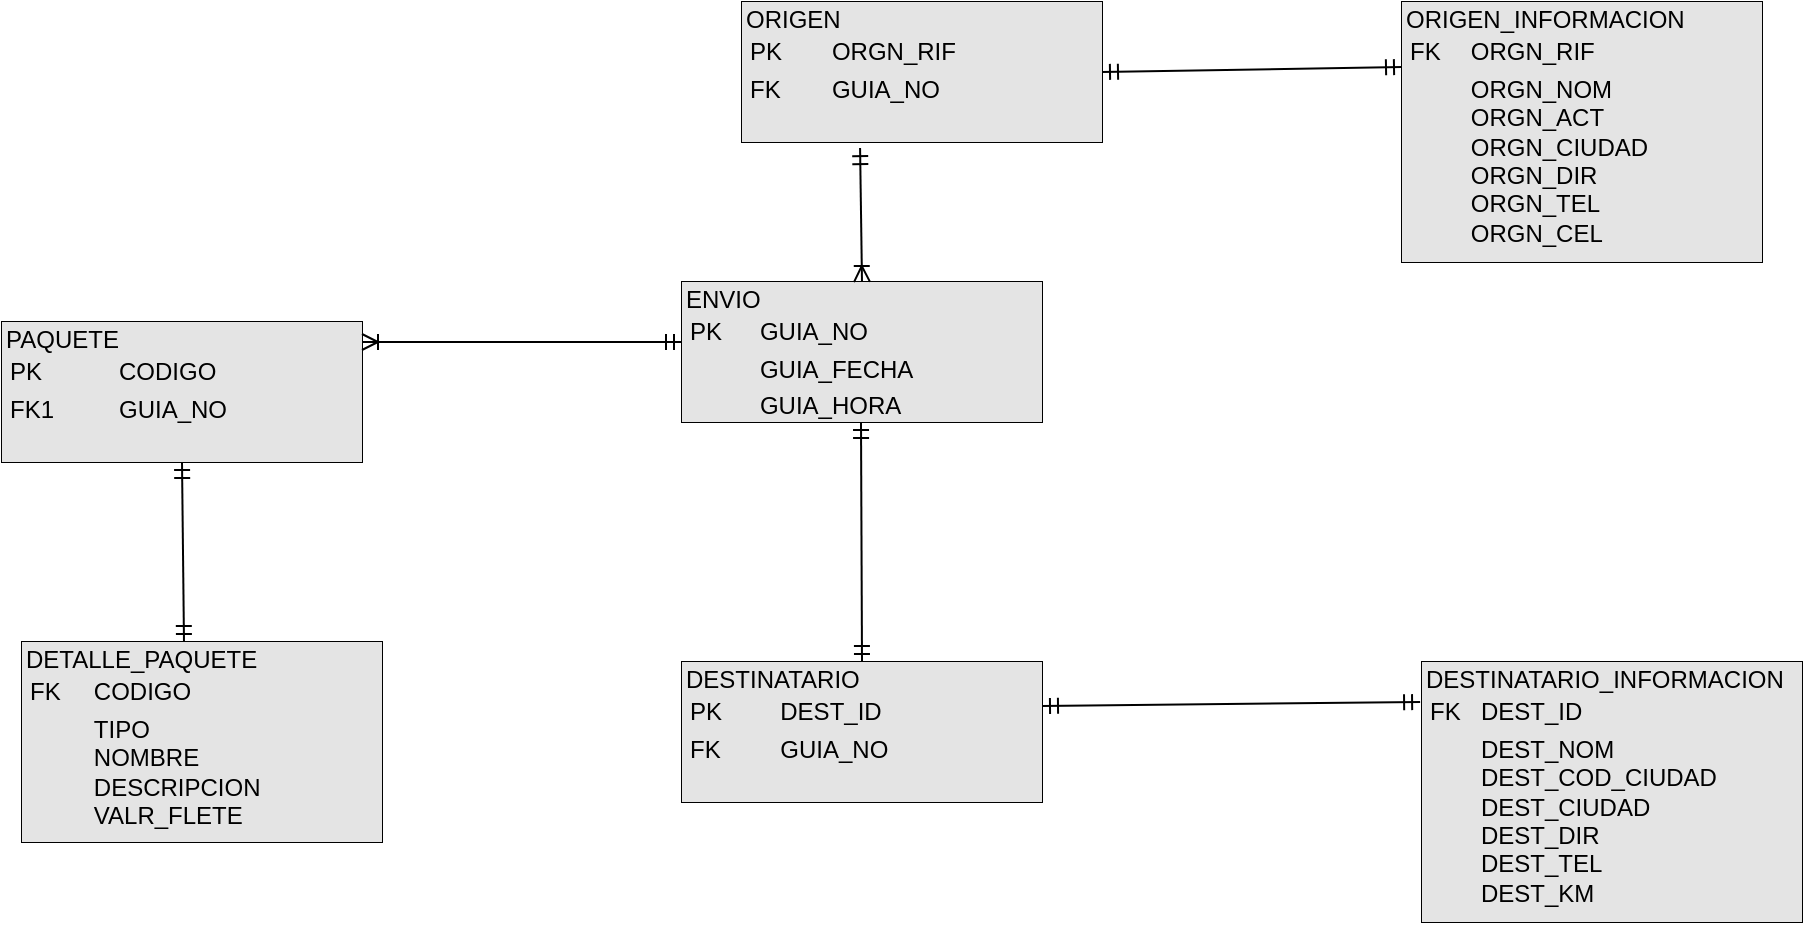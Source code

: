 <mxfile version="21.2.8" type="device">
  <diagram name="Página-1" id="V7UYb6CxlCo3K_bOa5Jb">
    <mxGraphModel dx="984" dy="647" grid="1" gridSize="10" guides="1" tooltips="1" connect="1" arrows="1" fold="1" page="1" pageScale="1" pageWidth="827" pageHeight="1169" math="0" shadow="0">
      <root>
        <mxCell id="0" />
        <mxCell id="1" parent="0" />
        <mxCell id="1GcT_xeMHaZf13Y7i4NV-5" value="&lt;div style=&quot;box-sizing:border-box;width:100%;background:#e4e4e4;padding:2px;&quot;&gt;ENVIO&lt;br&gt;&lt;table style=&quot;background-color: initial; font-size: 1em; width: 100%;&quot; cellpadding=&quot;2&quot; cellspacing=&quot;0&quot;&gt;&lt;tbody&gt;&lt;tr&gt;&lt;td&gt;PK&lt;/td&gt;&lt;td&gt;GUIA_NO&lt;/td&gt;&lt;/tr&gt;&lt;tr&gt;&lt;td&gt;&lt;br&gt;&lt;/td&gt;&lt;td&gt;GUIA_FECHA&lt;/td&gt;&lt;/tr&gt;&lt;tr&gt;&lt;td&gt;&lt;/td&gt;&lt;td&gt;GUIA_HORA&lt;/td&gt;&lt;/tr&gt;&lt;/tbody&gt;&lt;/table&gt;&lt;/div&gt;" style="verticalAlign=top;align=left;overflow=fill;html=1;whiteSpace=wrap;" vertex="1" parent="1">
          <mxGeometry x="430" y="350" width="180" height="70" as="geometry" />
        </mxCell>
        <mxCell id="1GcT_xeMHaZf13Y7i4NV-6" value="&lt;div style=&quot;box-sizing:border-box;width:100%;background:#e4e4e4;padding:2px;&quot;&gt;PAQUETE&lt;br&gt;&lt;table style=&quot;background-color: initial; font-size: 1em; width: 100%;&quot; cellpadding=&quot;2&quot; cellspacing=&quot;0&quot;&gt;&lt;tbody&gt;&lt;tr&gt;&lt;td&gt;PK&lt;/td&gt;&lt;td&gt;CODIGO&lt;/td&gt;&lt;/tr&gt;&lt;tr&gt;&lt;td&gt;FK1&lt;/td&gt;&lt;td&gt;GUIA_NO&lt;/td&gt;&lt;/tr&gt;&lt;tr&gt;&lt;td&gt;&lt;/td&gt;&lt;td&gt;&lt;br&gt;&lt;/td&gt;&lt;/tr&gt;&lt;/tbody&gt;&lt;/table&gt;&lt;/div&gt;" style="verticalAlign=top;align=left;overflow=fill;html=1;whiteSpace=wrap;" vertex="1" parent="1">
          <mxGeometry x="90" y="370" width="180" height="70" as="geometry" />
        </mxCell>
        <mxCell id="1GcT_xeMHaZf13Y7i4NV-7" value="" style="fontSize=12;html=1;endArrow=ERoneToMany;startArrow=ERmandOne;rounded=0;exitX=0;exitY=0.429;exitDx=0;exitDy=0;exitPerimeter=0;" edge="1" parent="1" source="1GcT_xeMHaZf13Y7i4NV-5">
          <mxGeometry width="100" height="100" relative="1" as="geometry">
            <mxPoint x="360" y="390" as="sourcePoint" />
            <mxPoint x="270" y="380" as="targetPoint" />
          </mxGeometry>
        </mxCell>
        <mxCell id="1GcT_xeMHaZf13Y7i4NV-8" value="&lt;div style=&quot;box-sizing:border-box;width:100%;background:#e4e4e4;padding:2px;&quot;&gt;DETALLE_PAQUETE&lt;br&gt;&lt;table style=&quot;background-color: initial; font-size: 1em; width: 100%;&quot; cellpadding=&quot;2&quot; cellspacing=&quot;0&quot;&gt;&lt;tbody&gt;&lt;tr&gt;&lt;td&gt;FK&lt;/td&gt;&lt;td&gt;CODIGO&lt;/td&gt;&lt;/tr&gt;&lt;tr&gt;&lt;td&gt;&lt;br&gt;&lt;/td&gt;&lt;td&gt;TIPO&lt;br&gt;NOMBRE&lt;br&gt;DESCRIPCION&lt;br&gt;VALR_FLETE&lt;/td&gt;&lt;/tr&gt;&lt;tr&gt;&lt;td&gt;&lt;/td&gt;&lt;td&gt;&lt;br&gt;&lt;/td&gt;&lt;/tr&gt;&lt;/tbody&gt;&lt;/table&gt;&lt;/div&gt;" style="verticalAlign=top;align=left;overflow=fill;html=1;whiteSpace=wrap;" vertex="1" parent="1">
          <mxGeometry x="100" y="530" width="180" height="100" as="geometry" />
        </mxCell>
        <mxCell id="1GcT_xeMHaZf13Y7i4NV-9" value="" style="fontSize=12;html=1;endArrow=ERmandOne;startArrow=ERmandOne;rounded=0;entryX=0.45;entryY=0;entryDx=0;entryDy=0;exitX=0.5;exitY=1;exitDx=0;exitDy=0;entryPerimeter=0;" edge="1" parent="1" source="1GcT_xeMHaZf13Y7i4NV-6" target="1GcT_xeMHaZf13Y7i4NV-8">
          <mxGeometry width="100" height="100" relative="1" as="geometry">
            <mxPoint x="360" y="390" as="sourcePoint" />
            <mxPoint x="460" y="290" as="targetPoint" />
          </mxGeometry>
        </mxCell>
        <mxCell id="1GcT_xeMHaZf13Y7i4NV-10" value="" style="fontSize=12;html=1;endArrow=ERoneToMany;startArrow=ERmandOne;rounded=0;entryX=0.5;entryY=0;entryDx=0;entryDy=0;exitX=0.328;exitY=1.043;exitDx=0;exitDy=0;exitPerimeter=0;" edge="1" parent="1" source="1GcT_xeMHaZf13Y7i4NV-11" target="1GcT_xeMHaZf13Y7i4NV-5">
          <mxGeometry width="100" height="100" relative="1" as="geometry">
            <mxPoint x="390" y="490" as="sourcePoint" />
            <mxPoint x="490" y="390" as="targetPoint" />
          </mxGeometry>
        </mxCell>
        <mxCell id="1GcT_xeMHaZf13Y7i4NV-11" value="&lt;div style=&quot;box-sizing:border-box;width:100%;background:#e4e4e4;padding:2px;&quot;&gt;ORIGEN&lt;br&gt;&lt;table style=&quot;background-color: initial; font-size: 1em; width: 100%;&quot; cellpadding=&quot;2&quot; cellspacing=&quot;0&quot;&gt;&lt;tbody&gt;&lt;tr&gt;&lt;td&gt;PK&lt;/td&gt;&lt;td&gt;ORGN_RIF&lt;/td&gt;&lt;/tr&gt;&lt;tr&gt;&lt;td&gt;FK&lt;/td&gt;&lt;td&gt;GUIA_NO&lt;/td&gt;&lt;/tr&gt;&lt;tr&gt;&lt;td&gt;&lt;/td&gt;&lt;td&gt;&lt;br&gt;&lt;/td&gt;&lt;/tr&gt;&lt;/tbody&gt;&lt;/table&gt;&lt;/div&gt;" style="verticalAlign=top;align=left;overflow=fill;html=1;whiteSpace=wrap;" vertex="1" parent="1">
          <mxGeometry x="460" y="210" width="180" height="70" as="geometry" />
        </mxCell>
        <mxCell id="1GcT_xeMHaZf13Y7i4NV-12" value="&lt;div style=&quot;box-sizing:border-box;width:100%;background:#e4e4e4;padding:2px;&quot;&gt;ORIGEN_INFORMACION&lt;br&gt;&lt;table style=&quot;background-color: initial; font-size: 1em; width: 100%;&quot; cellpadding=&quot;2&quot; cellspacing=&quot;0&quot;&gt;&lt;tbody&gt;&lt;tr&gt;&lt;td&gt;FK&lt;/td&gt;&lt;td&gt;ORGN_RIF&lt;/td&gt;&lt;/tr&gt;&lt;tr&gt;&lt;td&gt;&lt;br&gt;&lt;/td&gt;&lt;td&gt;ORGN_NOM&lt;br&gt;ORGN_ACT&lt;br&gt;ORGN_CIUDAD&lt;br&gt;ORGN_DIR&lt;br&gt;ORGN_TEL&lt;br&gt;ORGN_CEL&lt;br&gt;&lt;br&gt;&lt;/td&gt;&lt;/tr&gt;&lt;tr&gt;&lt;td&gt;&lt;/td&gt;&lt;td&gt;&lt;br&gt;&lt;/td&gt;&lt;/tr&gt;&lt;/tbody&gt;&lt;/table&gt;&lt;/div&gt;" style="verticalAlign=top;align=left;overflow=fill;html=1;whiteSpace=wrap;" vertex="1" parent="1">
          <mxGeometry x="790" y="210" width="180" height="130" as="geometry" />
        </mxCell>
        <mxCell id="1GcT_xeMHaZf13Y7i4NV-13" value="" style="fontSize=12;html=1;endArrow=ERmandOne;startArrow=ERmandOne;rounded=0;entryX=1;entryY=0.5;entryDx=0;entryDy=0;exitX=0;exitY=0.25;exitDx=0;exitDy=0;" edge="1" parent="1" source="1GcT_xeMHaZf13Y7i4NV-12" target="1GcT_xeMHaZf13Y7i4NV-11">
          <mxGeometry width="100" height="100" relative="1" as="geometry">
            <mxPoint x="720" y="240" as="sourcePoint" />
            <mxPoint x="721" y="330" as="targetPoint" />
          </mxGeometry>
        </mxCell>
        <mxCell id="1GcT_xeMHaZf13Y7i4NV-14" value="&lt;div style=&quot;box-sizing:border-box;width:100%;background:#e4e4e4;padding:2px;&quot;&gt;DESTINATARIO&lt;br&gt;&lt;table style=&quot;background-color: initial; font-size: 1em; width: 100%;&quot; cellpadding=&quot;2&quot; cellspacing=&quot;0&quot;&gt;&lt;tbody&gt;&lt;tr&gt;&lt;td&gt;PK&lt;/td&gt;&lt;td&gt;DEST_ID&lt;/td&gt;&lt;/tr&gt;&lt;tr&gt;&lt;td&gt;FK&lt;/td&gt;&lt;td&gt;GUIA_NO&lt;/td&gt;&lt;/tr&gt;&lt;tr&gt;&lt;td&gt;&lt;/td&gt;&lt;td&gt;&lt;br&gt;&lt;/td&gt;&lt;/tr&gt;&lt;/tbody&gt;&lt;/table&gt;&lt;/div&gt;" style="verticalAlign=top;align=left;overflow=fill;html=1;whiteSpace=wrap;" vertex="1" parent="1">
          <mxGeometry x="430" y="540" width="180" height="70" as="geometry" />
        </mxCell>
        <mxCell id="1GcT_xeMHaZf13Y7i4NV-15" value="" style="fontSize=12;html=1;endArrow=ERmandOne;startArrow=ERmandOne;rounded=0;entryX=0.5;entryY=0;entryDx=0;entryDy=0;exitX=0.5;exitY=1;exitDx=0;exitDy=0;" edge="1" parent="1" target="1GcT_xeMHaZf13Y7i4NV-14">
          <mxGeometry width="100" height="100" relative="1" as="geometry">
            <mxPoint x="519.5" y="420" as="sourcePoint" />
            <mxPoint x="520.5" y="510" as="targetPoint" />
          </mxGeometry>
        </mxCell>
        <mxCell id="1GcT_xeMHaZf13Y7i4NV-16" value="&lt;div style=&quot;box-sizing:border-box;width:100%;background:#e4e4e4;padding:2px;&quot;&gt;DESTINATARIO_INFORMACION&lt;br&gt;&lt;table style=&quot;background-color: initial; font-size: 1em; width: 100%;&quot; cellpadding=&quot;2&quot; cellspacing=&quot;0&quot;&gt;&lt;tbody&gt;&lt;tr&gt;&lt;td&gt;FK&lt;/td&gt;&lt;td&gt;DEST_ID&lt;/td&gt;&lt;/tr&gt;&lt;tr&gt;&lt;td&gt;&lt;br&gt;&lt;/td&gt;&lt;td&gt;DEST_NOM&lt;br&gt;DEST_COD_CIUDAD&lt;br&gt;DEST_CIUDAD&lt;br&gt;DEST_DIR&lt;br&gt;DEST_TEL&lt;br&gt;DEST_KM&lt;br&gt;&lt;br&gt;&lt;/td&gt;&lt;/tr&gt;&lt;tr&gt;&lt;td&gt;&lt;/td&gt;&lt;td&gt;&lt;br&gt;&lt;/td&gt;&lt;/tr&gt;&lt;/tbody&gt;&lt;/table&gt;&lt;/div&gt;" style="verticalAlign=top;align=left;overflow=fill;html=1;whiteSpace=wrap;" vertex="1" parent="1">
          <mxGeometry x="800" y="540" width="190" height="130" as="geometry" />
        </mxCell>
        <mxCell id="1GcT_xeMHaZf13Y7i4NV-17" value="" style="fontSize=12;html=1;endArrow=ERmandOne;startArrow=ERmandOne;rounded=0;entryX=1;entryY=0.5;entryDx=0;entryDy=0;exitX=-0.005;exitY=0.154;exitDx=0;exitDy=0;exitPerimeter=0;" edge="1" parent="1" source="1GcT_xeMHaZf13Y7i4NV-16">
          <mxGeometry width="100" height="100" relative="1" as="geometry">
            <mxPoint x="760" y="560" as="sourcePoint" />
            <mxPoint x="610" y="562" as="targetPoint" />
          </mxGeometry>
        </mxCell>
      </root>
    </mxGraphModel>
  </diagram>
</mxfile>
